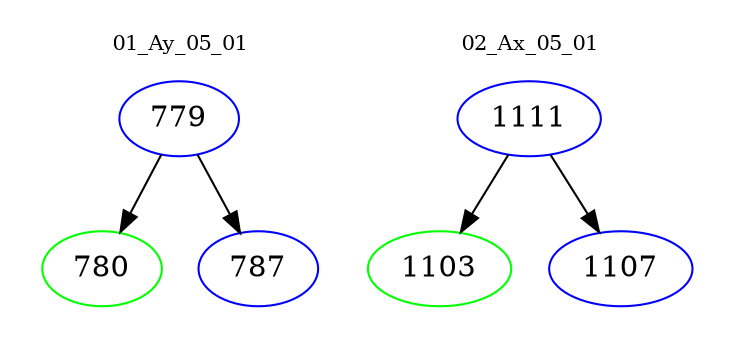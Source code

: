 digraph{
subgraph cluster_0 {
color = white
label = "01_Ay_05_01";
fontsize=10;
T0_779 [label="779", color="blue"]
T0_779 -> T0_780 [color="black"]
T0_780 [label="780", color="green"]
T0_779 -> T0_787 [color="black"]
T0_787 [label="787", color="blue"]
}
subgraph cluster_1 {
color = white
label = "02_Ax_05_01";
fontsize=10;
T1_1111 [label="1111", color="blue"]
T1_1111 -> T1_1103 [color="black"]
T1_1103 [label="1103", color="green"]
T1_1111 -> T1_1107 [color="black"]
T1_1107 [label="1107", color="blue"]
}
}
